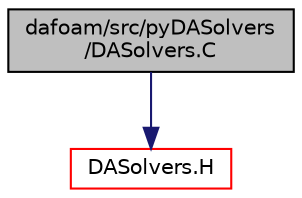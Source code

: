 digraph "dafoam/src/pyDASolvers/DASolvers.C"
{
  bgcolor="transparent";
  edge [fontname="Helvetica",fontsize="10",labelfontname="Helvetica",labelfontsize="10"];
  node [fontname="Helvetica",fontsize="10",shape=record];
  Node0 [label="dafoam/src/pyDASolvers\l/DASolvers.C",height=0.2,width=0.4,color="black", fillcolor="grey75", style="filled", fontcolor="black"];
  Node0 -> Node1 [color="midnightblue",fontsize="10",style="solid",fontname="Helvetica"];
  Node1 [label="DASolvers.H",height=0.2,width=0.4,color="red",URL="$DASolvers_8H.html"];
}
